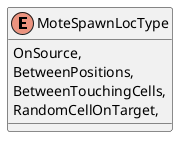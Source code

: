 @startuml
enum MoteSpawnLocType {
    OnSource,
    BetweenPositions,
    BetweenTouchingCells,
    RandomCellOnTarget,
}
@enduml
